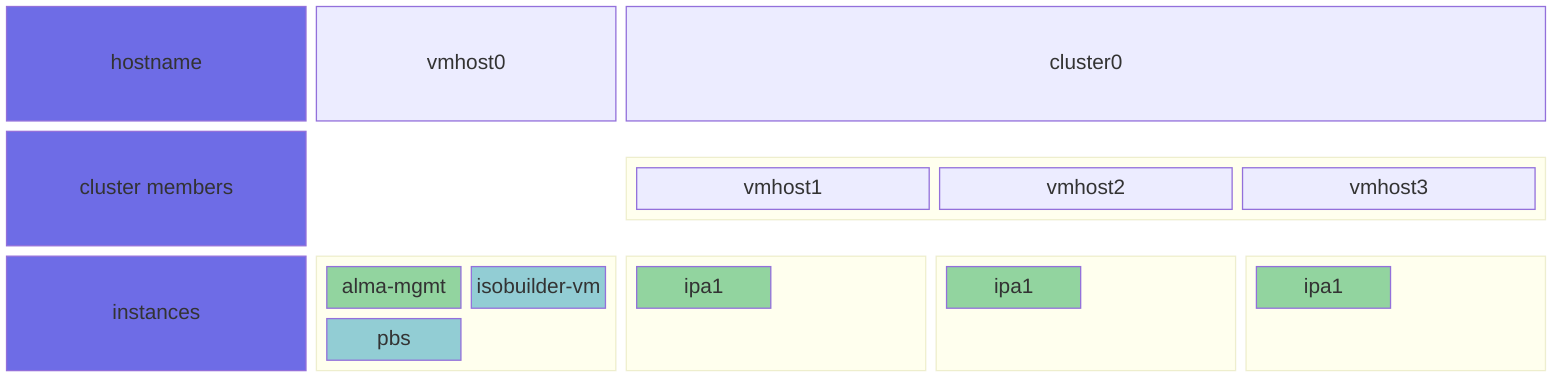 block-beta
columns 5
  label1["hostname"]
  vmhost0
  cluster0:3
  label2["cluster members"]
  space
  block:cluster["cluster0"]:3
    vmhost1
    vmhost2
    vmhost3
  end
  label3["instances"]
  block:instances0
    columns 2
    i0a["alma-mgmt"]
    i0b["isobuilder-vm"]
    i0c["pbs"]
  end
  block:instances1
    columns 2
    i1a["ipa1"] space space
  end
  block:instances2
    columns 2
    i2a["ipa1"] 
    space 
    space
  end
  block:instances3
    columns 2
    i3a["ipa1"] 
    space
    space
  end
%% using a class here doesn't work in the editor
%% as the color directive sets color for every object
style label1 fill:#6e6ce6,color:#fff
style label2 fill:#6e6ce6,color:#fff
style label3 fill:#6e6ce6,color:#fff
classDef lxc fill:#92d49f
classDef oci fill:#d1bef7
classDef vm fill:#92cdd4
class i0a lxc
class i0b vm
class i0c vm
class i1a lxc
class i2a lxc
class i3a lxc
